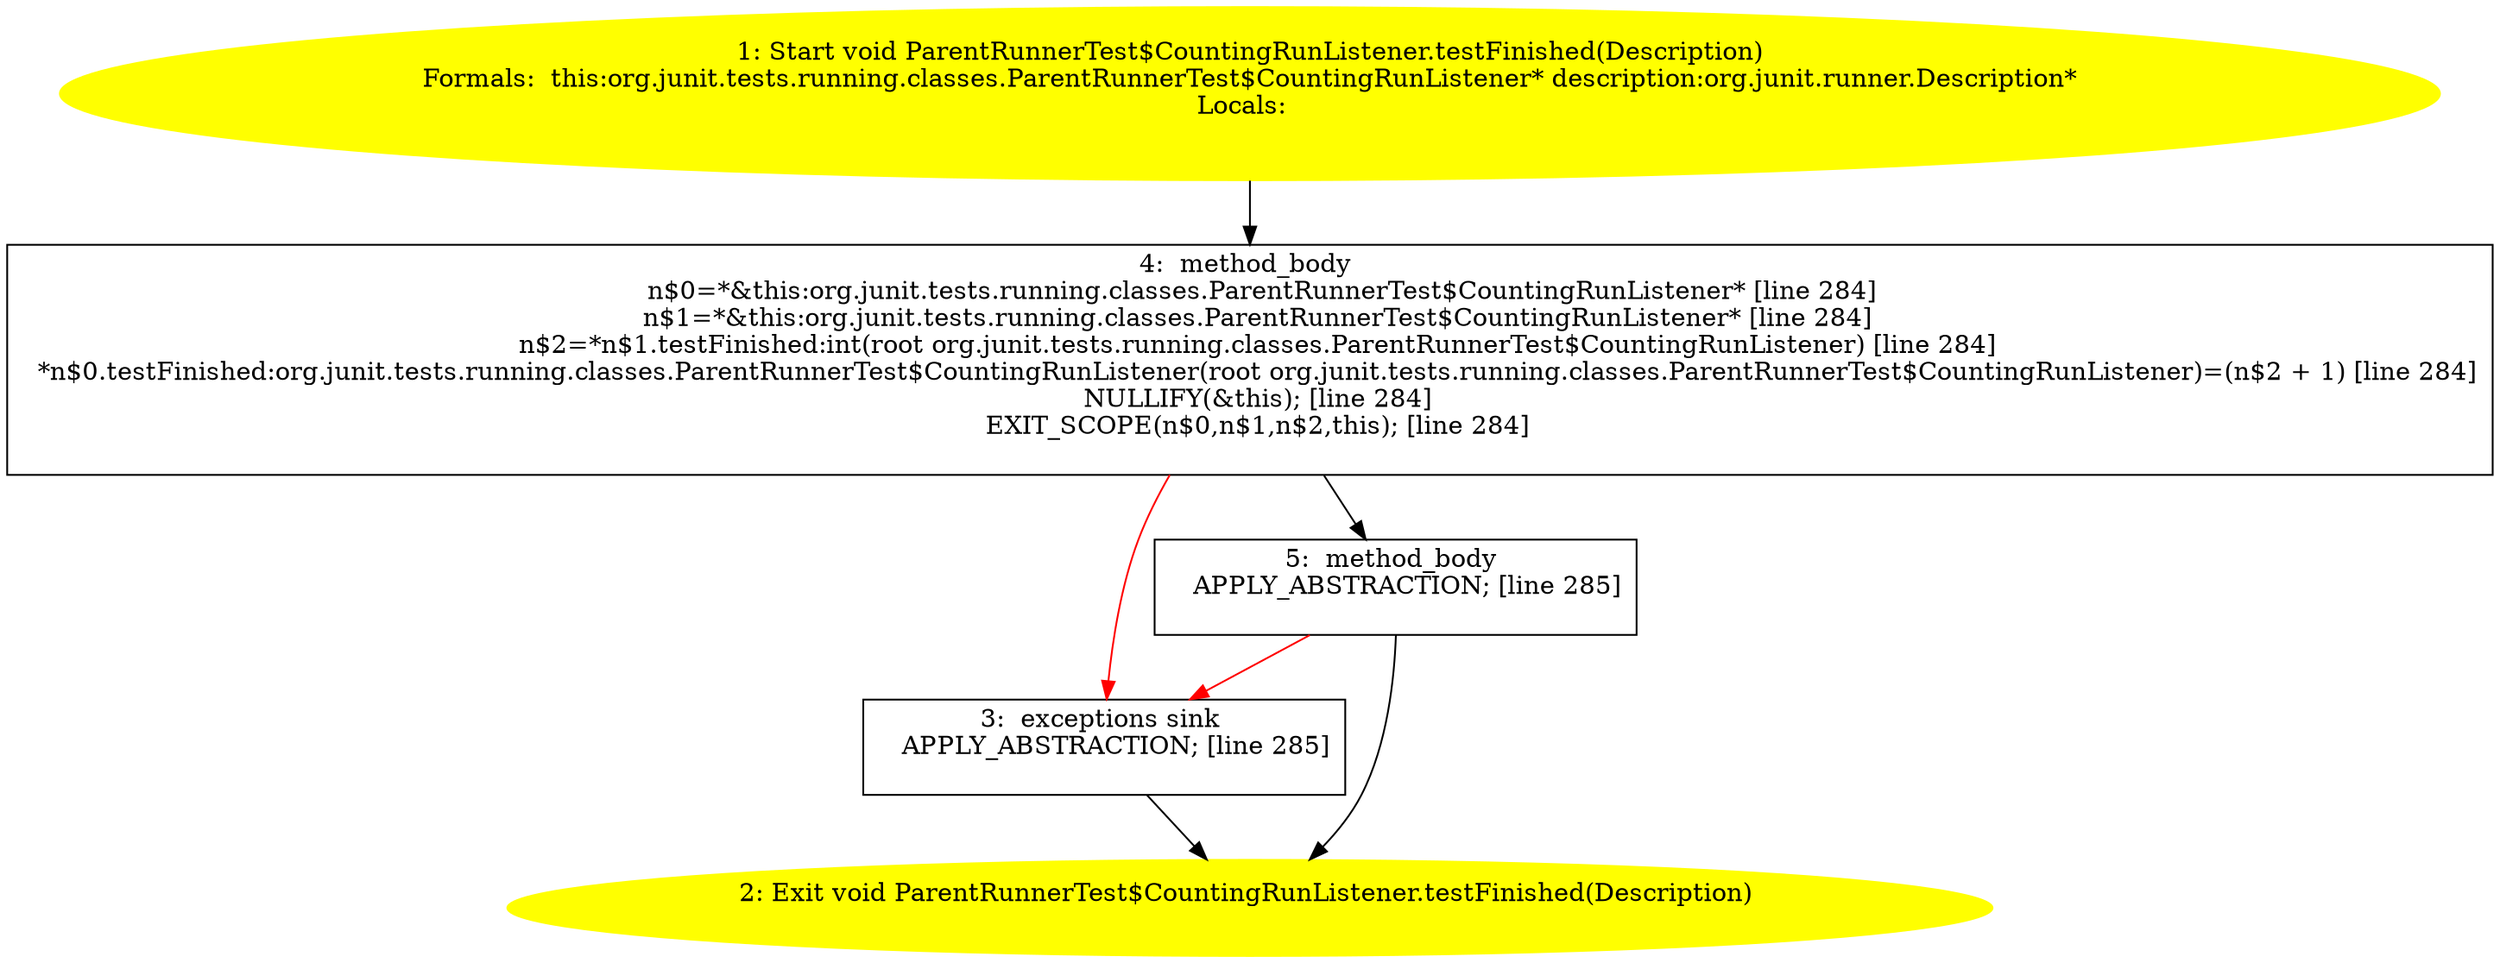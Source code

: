 /* @generated */
digraph cfg {
"org.junit.tests.running.classes.ParentRunnerTest$CountingRunListener.testFinished(org.junit.runner.D.e8acf0a059381a46db915ee3814231c6_1" [label="1: Start void ParentRunnerTest$CountingRunListener.testFinished(Description)\nFormals:  this:org.junit.tests.running.classes.ParentRunnerTest$CountingRunListener* description:org.junit.runner.Description*\nLocals:  \n  " color=yellow style=filled]
	

	 "org.junit.tests.running.classes.ParentRunnerTest$CountingRunListener.testFinished(org.junit.runner.D.e8acf0a059381a46db915ee3814231c6_1" -> "org.junit.tests.running.classes.ParentRunnerTest$CountingRunListener.testFinished(org.junit.runner.D.e8acf0a059381a46db915ee3814231c6_4" ;
"org.junit.tests.running.classes.ParentRunnerTest$CountingRunListener.testFinished(org.junit.runner.D.e8acf0a059381a46db915ee3814231c6_2" [label="2: Exit void ParentRunnerTest$CountingRunListener.testFinished(Description) \n  " color=yellow style=filled]
	

"org.junit.tests.running.classes.ParentRunnerTest$CountingRunListener.testFinished(org.junit.runner.D.e8acf0a059381a46db915ee3814231c6_3" [label="3:  exceptions sink \n   APPLY_ABSTRACTION; [line 285]\n " shape="box"]
	

	 "org.junit.tests.running.classes.ParentRunnerTest$CountingRunListener.testFinished(org.junit.runner.D.e8acf0a059381a46db915ee3814231c6_3" -> "org.junit.tests.running.classes.ParentRunnerTest$CountingRunListener.testFinished(org.junit.runner.D.e8acf0a059381a46db915ee3814231c6_2" ;
"org.junit.tests.running.classes.ParentRunnerTest$CountingRunListener.testFinished(org.junit.runner.D.e8acf0a059381a46db915ee3814231c6_4" [label="4:  method_body \n   n$0=*&this:org.junit.tests.running.classes.ParentRunnerTest$CountingRunListener* [line 284]\n  n$1=*&this:org.junit.tests.running.classes.ParentRunnerTest$CountingRunListener* [line 284]\n  n$2=*n$1.testFinished:int(root org.junit.tests.running.classes.ParentRunnerTest$CountingRunListener) [line 284]\n  *n$0.testFinished:org.junit.tests.running.classes.ParentRunnerTest$CountingRunListener(root org.junit.tests.running.classes.ParentRunnerTest$CountingRunListener)=(n$2 + 1) [line 284]\n  NULLIFY(&this); [line 284]\n  EXIT_SCOPE(n$0,n$1,n$2,this); [line 284]\n " shape="box"]
	

	 "org.junit.tests.running.classes.ParentRunnerTest$CountingRunListener.testFinished(org.junit.runner.D.e8acf0a059381a46db915ee3814231c6_4" -> "org.junit.tests.running.classes.ParentRunnerTest$CountingRunListener.testFinished(org.junit.runner.D.e8acf0a059381a46db915ee3814231c6_5" ;
	 "org.junit.tests.running.classes.ParentRunnerTest$CountingRunListener.testFinished(org.junit.runner.D.e8acf0a059381a46db915ee3814231c6_4" -> "org.junit.tests.running.classes.ParentRunnerTest$CountingRunListener.testFinished(org.junit.runner.D.e8acf0a059381a46db915ee3814231c6_3" [color="red" ];
"org.junit.tests.running.classes.ParentRunnerTest$CountingRunListener.testFinished(org.junit.runner.D.e8acf0a059381a46db915ee3814231c6_5" [label="5:  method_body \n   APPLY_ABSTRACTION; [line 285]\n " shape="box"]
	

	 "org.junit.tests.running.classes.ParentRunnerTest$CountingRunListener.testFinished(org.junit.runner.D.e8acf0a059381a46db915ee3814231c6_5" -> "org.junit.tests.running.classes.ParentRunnerTest$CountingRunListener.testFinished(org.junit.runner.D.e8acf0a059381a46db915ee3814231c6_2" ;
	 "org.junit.tests.running.classes.ParentRunnerTest$CountingRunListener.testFinished(org.junit.runner.D.e8acf0a059381a46db915ee3814231c6_5" -> "org.junit.tests.running.classes.ParentRunnerTest$CountingRunListener.testFinished(org.junit.runner.D.e8acf0a059381a46db915ee3814231c6_3" [color="red" ];
}
